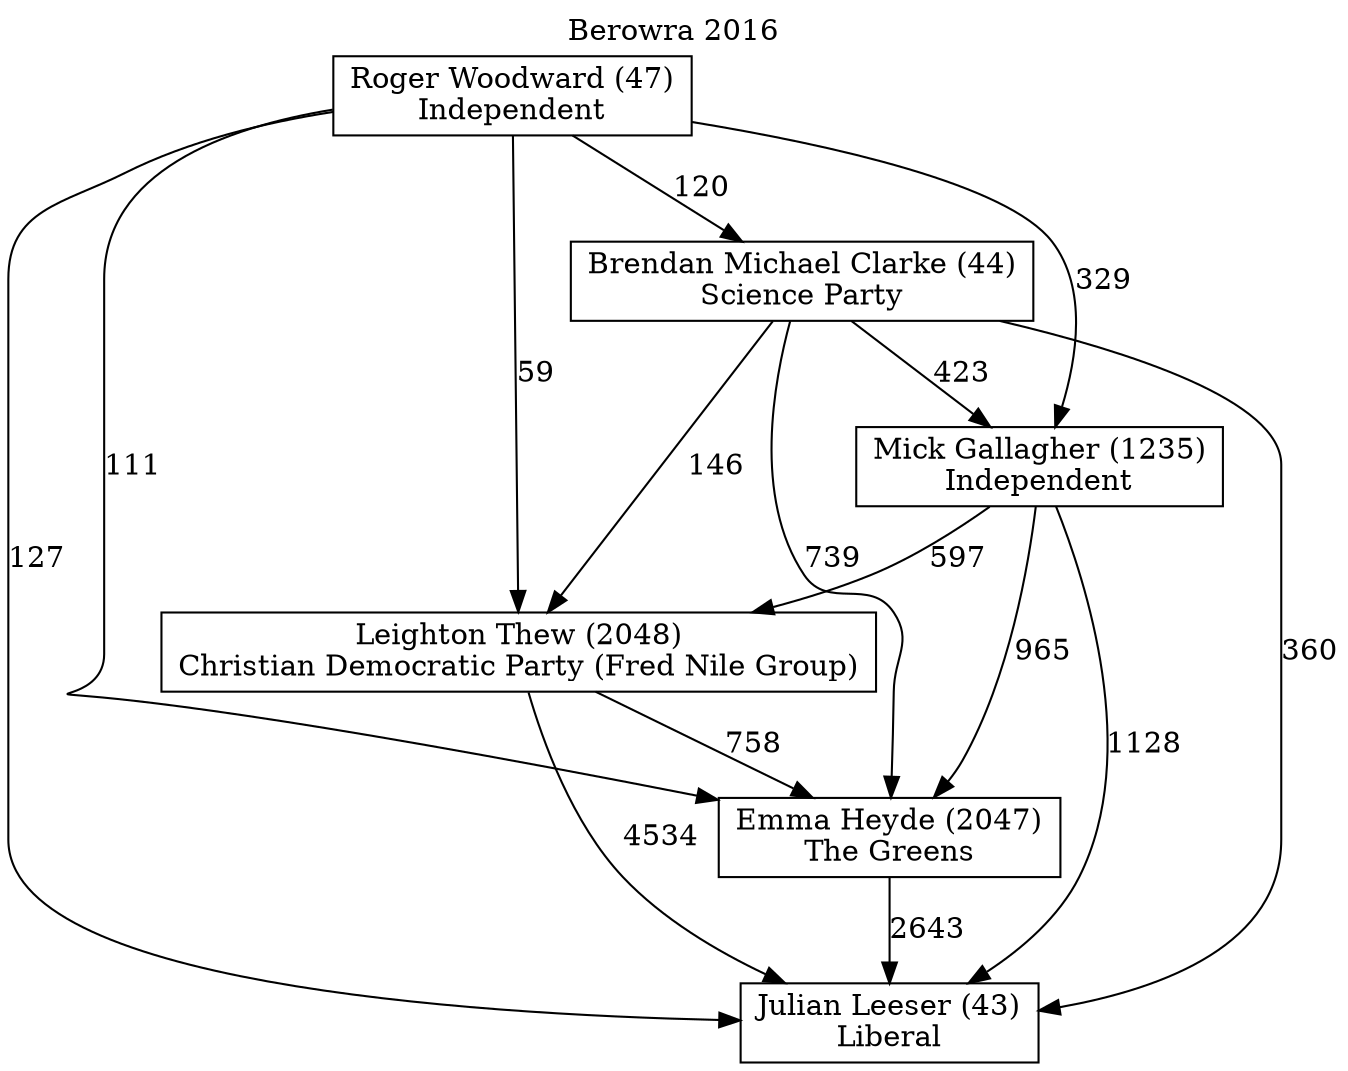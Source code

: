 // House preference flow
digraph "Julian Leeser (43)_Berowra_2016" {
	graph [label="Berowra 2016" labelloc=t mclimit=2]
	node [shape=box]
	"Julian Leeser (43)" [label="Julian Leeser (43)
Liberal"]
	"Emma Heyde (2047)" [label="Emma Heyde (2047)
The Greens"]
	"Leighton Thew (2048)" [label="Leighton Thew (2048)
Christian Democratic Party (Fred Nile Group)"]
	"Mick Gallagher (1235)" [label="Mick Gallagher (1235)
Independent"]
	"Brendan Michael Clarke (44)" [label="Brendan Michael Clarke (44)
Science Party"]
	"Roger Woodward (47)" [label="Roger Woodward (47)
Independent"]
	"Emma Heyde (2047)" -> "Julian Leeser (43)" [label=2643]
	"Leighton Thew (2048)" -> "Emma Heyde (2047)" [label=758]
	"Mick Gallagher (1235)" -> "Leighton Thew (2048)" [label=597]
	"Brendan Michael Clarke (44)" -> "Mick Gallagher (1235)" [label=423]
	"Roger Woodward (47)" -> "Brendan Michael Clarke (44)" [label=120]
	"Leighton Thew (2048)" -> "Julian Leeser (43)" [label=4534]
	"Mick Gallagher (1235)" -> "Julian Leeser (43)" [label=1128]
	"Brendan Michael Clarke (44)" -> "Julian Leeser (43)" [label=360]
	"Roger Woodward (47)" -> "Julian Leeser (43)" [label=127]
	"Roger Woodward (47)" -> "Mick Gallagher (1235)" [label=329]
	"Brendan Michael Clarke (44)" -> "Leighton Thew (2048)" [label=146]
	"Roger Woodward (47)" -> "Leighton Thew (2048)" [label=59]
	"Mick Gallagher (1235)" -> "Emma Heyde (2047)" [label=965]
	"Brendan Michael Clarke (44)" -> "Emma Heyde (2047)" [label=739]
	"Roger Woodward (47)" -> "Emma Heyde (2047)" [label=111]
}
